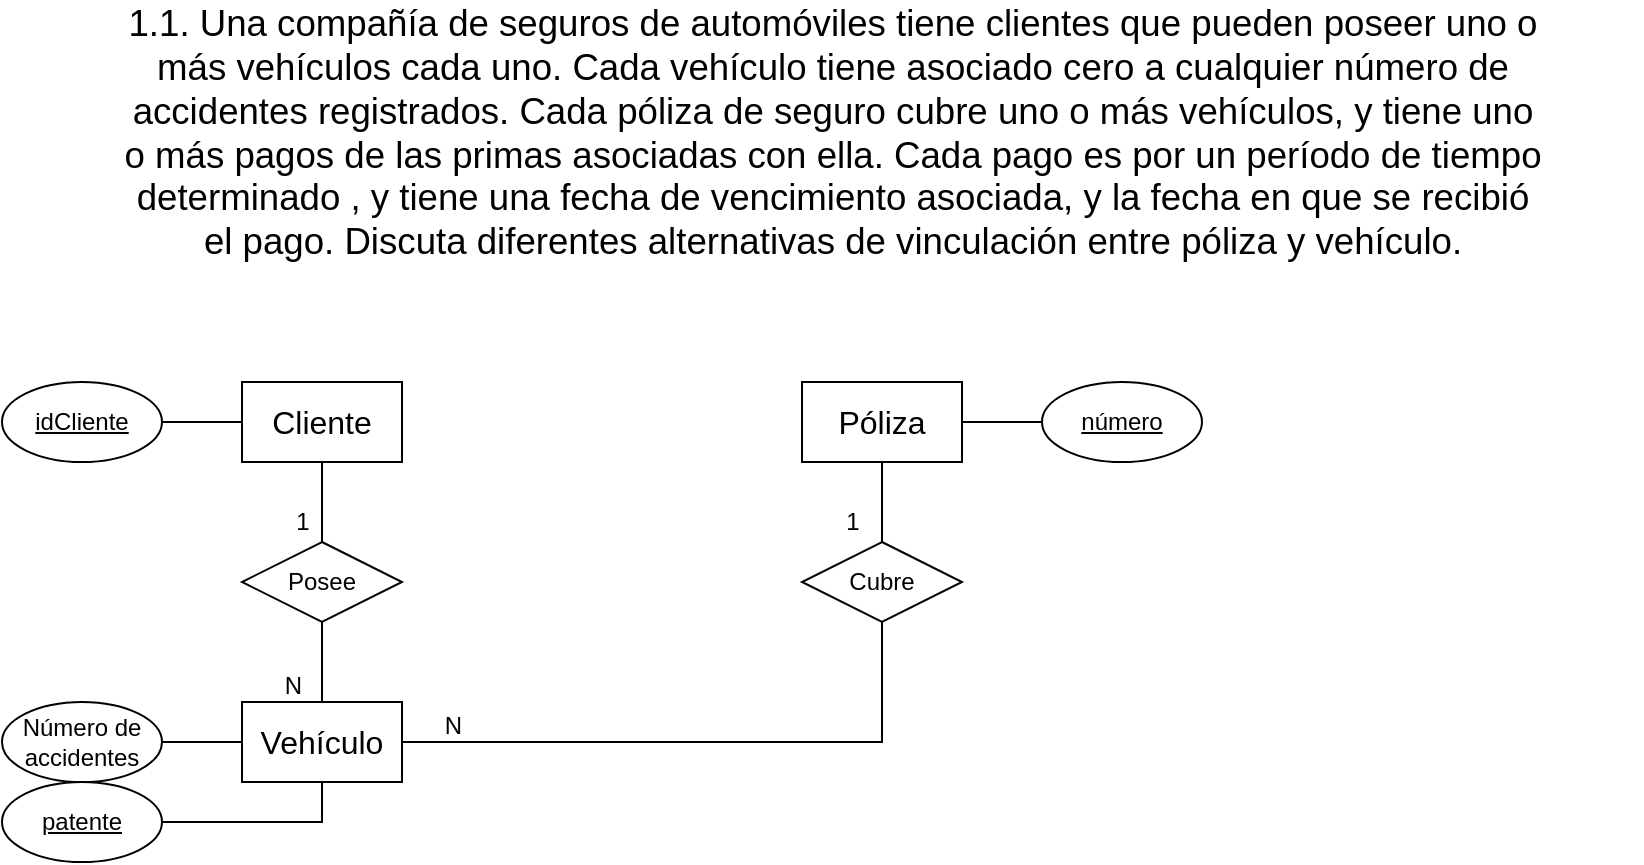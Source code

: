 <mxfile version="17.1.5" type="github">
  <diagram id="jiV9cO5r-LcXlaho8VfQ" name="Page-1">
    <mxGraphModel dx="1087" dy="534" grid="1" gridSize="10" guides="1" tooltips="1" connect="1" arrows="1" fold="1" page="1" pageScale="1" pageWidth="850" pageHeight="1100" math="0" shadow="0">
      <root>
        <mxCell id="0" />
        <mxCell id="1" parent="0" />
        <mxCell id="hWvpgfgoWBTMj0xnObXc-1" value="&lt;span style=&quot;left: 136.86px ; top: 607.363px ; font-size: 18.327px ; font-family: sans-serif ; transform: scalex(1.093)&quot; dir=&quot;ltr&quot;&gt;1.1.&lt;/span&gt;&lt;span style=&quot;left: 175.127px ; top: 607.363px ; font-size: 18.327px ; font-family: sans-serif&quot; dir=&quot;ltr&quot;&gt; &lt;/span&gt;&lt;span style=&quot;left: 185.31px ; top: 607.363px ; font-size: 18.327px ; font-family: sans-serif ; transform: scalex(1.047)&quot; dir=&quot;ltr&quot;&gt;Una compañía de seguros de automóviles tiene clientes que pueden poseer uno o&lt;/span&gt;&lt;br&gt;&lt;span style=&quot;left: 185.31px ; top: 633.92px ; font-size: 18.327px ; font-family: sans-serif ; transform: scalex(1.021)&quot; dir=&quot;ltr&quot;&gt;más vehículos cada uno.&lt;/span&gt;&lt;span style=&quot;left: 416.854px ; top: 633.92px ; font-size: 18.327px ; font-family: sans-serif&quot; dir=&quot;ltr&quot;&gt; &lt;/span&gt;&lt;span style=&quot;left: 429.207px ; top: 633.92px ; font-size: 18.327px ; font-family: sans-serif ; transform: scalex(1.037)&quot; dir=&quot;ltr&quot;&gt;Cada vehículo tiene asociado cero a cualquier número de&lt;/span&gt;&lt;br&gt;&lt;span style=&quot;left: 185.31px ; top: 660.477px ; font-size: 18.327px ; font-family: sans-serif ; transform: scalex(1.002)&quot; dir=&quot;ltr&quot;&gt;accidentes registrados. Cada póliza de seguro cubre uno o más vehículos, y tiene uno&lt;/span&gt;&lt;br&gt;&lt;span style=&quot;left: 185.31px ; top: 687.032px ; font-size: 18.327px ; font-family: sans-serif ; transform: scalex(0.994)&quot; dir=&quot;ltr&quot;&gt;o más pagos de las primas asociadas con ella. Cada pago es por un período de tiempo&lt;/span&gt;&lt;br&gt;&lt;span style=&quot;left: 185.31px ; top: 713.589px ; font-size: 18.327px ; font-family: sans-serif ; transform: scalex(0.997)&quot; dir=&quot;ltr&quot;&gt;determinado , y tiene una fecha de vencimiento asociada, y la fecha en que se recibió&lt;/span&gt;&lt;br&gt;&lt;span style=&quot;left: 185.31px ; top: 740.146px ; font-size: 18.327px ; font-family: sans-serif ; transform: scalex(1.015)&quot; dir=&quot;ltr&quot;&gt;el pago. Discuta diferentes alternativas de vinculación entre póliza y vehículo.&lt;/span&gt;" style="text;html=1;align=center;verticalAlign=middle;resizable=0;points=[];autosize=1;strokeColor=none;fillColor=none;" vertex="1" parent="1">
          <mxGeometry x="10" y="20" width="810" height="110" as="geometry" />
        </mxCell>
        <mxCell id="hWvpgfgoWBTMj0xnObXc-10" style="edgeStyle=orthogonalEdgeStyle;rounded=0;orthogonalLoop=1;jettySize=auto;html=1;entryX=0.5;entryY=0;entryDx=0;entryDy=0;endArrow=none;endFill=0;" edge="1" parent="1" source="hWvpgfgoWBTMj0xnObXc-2" target="hWvpgfgoWBTMj0xnObXc-5">
          <mxGeometry relative="1" as="geometry" />
        </mxCell>
        <mxCell id="hWvpgfgoWBTMj0xnObXc-2" value="&lt;div&gt;Cliente&lt;/div&gt;" style="whiteSpace=wrap;html=1;fontSize=16;" vertex="1" parent="1">
          <mxGeometry x="120" y="200" width="80" height="40" as="geometry" />
        </mxCell>
        <mxCell id="hWvpgfgoWBTMj0xnObXc-3" value="Vehículo" style="whiteSpace=wrap;html=1;fontSize=16;" vertex="1" parent="1">
          <mxGeometry x="120" y="360" width="80" height="40" as="geometry" />
        </mxCell>
        <mxCell id="hWvpgfgoWBTMj0xnObXc-22" style="edgeStyle=orthogonalEdgeStyle;rounded=0;orthogonalLoop=1;jettySize=auto;html=1;entryX=0.5;entryY=0;entryDx=0;entryDy=0;endArrow=none;endFill=0;" edge="1" parent="1" source="hWvpgfgoWBTMj0xnObXc-4" target="hWvpgfgoWBTMj0xnObXc-21">
          <mxGeometry relative="1" as="geometry" />
        </mxCell>
        <mxCell id="hWvpgfgoWBTMj0xnObXc-4" value="Póliza" style="whiteSpace=wrap;html=1;fontSize=16;" vertex="1" parent="1">
          <mxGeometry x="400" y="200" width="80" height="40" as="geometry" />
        </mxCell>
        <mxCell id="hWvpgfgoWBTMj0xnObXc-11" style="edgeStyle=orthogonalEdgeStyle;rounded=0;orthogonalLoop=1;jettySize=auto;html=1;entryX=0.5;entryY=0;entryDx=0;entryDy=0;endArrow=none;endFill=0;" edge="1" parent="1" source="hWvpgfgoWBTMj0xnObXc-5" target="hWvpgfgoWBTMj0xnObXc-3">
          <mxGeometry relative="1" as="geometry" />
        </mxCell>
        <mxCell id="hWvpgfgoWBTMj0xnObXc-5" value="Posee" style="shape=rhombus;perimeter=rhombusPerimeter;whiteSpace=wrap;html=1;align=center;fontSize=12;" vertex="1" parent="1">
          <mxGeometry x="120" y="280" width="80" height="40" as="geometry" />
        </mxCell>
        <mxCell id="hWvpgfgoWBTMj0xnObXc-7" style="edgeStyle=orthogonalEdgeStyle;rounded=0;orthogonalLoop=1;jettySize=auto;html=1;dashed=1;strokeColor=none;" edge="1" parent="1" source="hWvpgfgoWBTMj0xnObXc-6" target="hWvpgfgoWBTMj0xnObXc-2">
          <mxGeometry relative="1" as="geometry" />
        </mxCell>
        <mxCell id="hWvpgfgoWBTMj0xnObXc-6" value="&lt;u&gt;idCliente&lt;/u&gt;" style="ellipse;whiteSpace=wrap;html=1;align=center;fontSize=12;" vertex="1" parent="1">
          <mxGeometry y="200" width="80" height="40" as="geometry" />
        </mxCell>
        <mxCell id="hWvpgfgoWBTMj0xnObXc-9" value="" style="endArrow=none;html=1;rounded=0;exitX=1;exitY=0.5;exitDx=0;exitDy=0;" edge="1" parent="1" source="hWvpgfgoWBTMj0xnObXc-6">
          <mxGeometry width="50" height="50" relative="1" as="geometry">
            <mxPoint x="40" y="310" as="sourcePoint" />
            <mxPoint x="120" y="220" as="targetPoint" />
          </mxGeometry>
        </mxCell>
        <mxCell id="hWvpgfgoWBTMj0xnObXc-12" value="" style="endArrow=none;html=1;rounded=0;exitX=1;exitY=0.5;exitDx=0;exitDy=0;" edge="1" source="hWvpgfgoWBTMj0xnObXc-13" parent="1">
          <mxGeometry width="50" height="50" relative="1" as="geometry">
            <mxPoint x="40" y="470" as="sourcePoint" />
            <mxPoint x="120" y="380" as="targetPoint" />
          </mxGeometry>
        </mxCell>
        <mxCell id="hWvpgfgoWBTMj0xnObXc-13" value="Número de accidentes" style="ellipse;whiteSpace=wrap;html=1;align=center;fontSize=12;" vertex="1" parent="1">
          <mxGeometry y="360" width="80" height="40" as="geometry" />
        </mxCell>
        <mxCell id="hWvpgfgoWBTMj0xnObXc-14" value="1" style="text;html=1;align=center;verticalAlign=middle;resizable=0;points=[];autosize=1;strokeColor=none;fillColor=none;fontSize=12;" vertex="1" parent="1">
          <mxGeometry x="140" y="260" width="20" height="20" as="geometry" />
        </mxCell>
        <mxCell id="hWvpgfgoWBTMj0xnObXc-15" value="N" style="resizable=0;html=1;align=right;verticalAlign=bottom;fontSize=12;" connectable="0" vertex="1" parent="1">
          <mxGeometry x="1" relative="1" as="geometry">
            <mxPoint x="150" y="360" as="offset" />
          </mxGeometry>
        </mxCell>
        <mxCell id="hWvpgfgoWBTMj0xnObXc-16" value="" style="endArrow=none;html=1;rounded=0;exitX=1;exitY=0.5;exitDx=0;exitDy=0;entryX=0.5;entryY=1;entryDx=0;entryDy=0;" edge="1" source="hWvpgfgoWBTMj0xnObXc-17" parent="1" target="hWvpgfgoWBTMj0xnObXc-3">
          <mxGeometry width="50" height="50" relative="1" as="geometry">
            <mxPoint x="40" y="510" as="sourcePoint" />
            <mxPoint x="120" y="420" as="targetPoint" />
            <Array as="points">
              <mxPoint x="160" y="420" />
            </Array>
          </mxGeometry>
        </mxCell>
        <mxCell id="hWvpgfgoWBTMj0xnObXc-17" value="&lt;u&gt;patente&lt;/u&gt;" style="ellipse;whiteSpace=wrap;html=1;align=center;fontSize=12;" vertex="1" parent="1">
          <mxGeometry y="400" width="80" height="40" as="geometry" />
        </mxCell>
        <mxCell id="hWvpgfgoWBTMj0xnObXc-20" style="edgeStyle=orthogonalEdgeStyle;rounded=0;orthogonalLoop=1;jettySize=auto;html=1;endArrow=none;endFill=0;" edge="1" parent="1" source="hWvpgfgoWBTMj0xnObXc-19" target="hWvpgfgoWBTMj0xnObXc-4">
          <mxGeometry relative="1" as="geometry" />
        </mxCell>
        <mxCell id="hWvpgfgoWBTMj0xnObXc-19" value="&lt;u&gt;número&lt;/u&gt;" style="ellipse;whiteSpace=wrap;html=1;align=center;fontSize=12;" vertex="1" parent="1">
          <mxGeometry x="520" y="200" width="80" height="40" as="geometry" />
        </mxCell>
        <mxCell id="hWvpgfgoWBTMj0xnObXc-23" style="edgeStyle=orthogonalEdgeStyle;rounded=0;orthogonalLoop=1;jettySize=auto;html=1;entryX=1;entryY=0.5;entryDx=0;entryDy=0;endArrow=none;endFill=0;" edge="1" parent="1" source="hWvpgfgoWBTMj0xnObXc-21" target="hWvpgfgoWBTMj0xnObXc-3">
          <mxGeometry relative="1" as="geometry">
            <Array as="points">
              <mxPoint x="440" y="380" />
            </Array>
          </mxGeometry>
        </mxCell>
        <mxCell id="hWvpgfgoWBTMj0xnObXc-21" value="Cubre" style="shape=rhombus;perimeter=rhombusPerimeter;whiteSpace=wrap;html=1;align=center;fontSize=12;" vertex="1" parent="1">
          <mxGeometry x="400" y="280" width="80" height="40" as="geometry" />
        </mxCell>
        <mxCell id="hWvpgfgoWBTMj0xnObXc-24" value="1" style="text;html=1;align=center;verticalAlign=middle;resizable=0;points=[];autosize=1;strokeColor=none;fillColor=none;fontSize=12;" vertex="1" parent="1">
          <mxGeometry x="415" y="260" width="20" height="20" as="geometry" />
        </mxCell>
        <mxCell id="hWvpgfgoWBTMj0xnObXc-25" value="N" style="resizable=0;html=1;align=right;verticalAlign=bottom;fontSize=12;" connectable="0" vertex="1" parent="1">
          <mxGeometry x="1" relative="1" as="geometry">
            <mxPoint x="230" y="380" as="offset" />
          </mxGeometry>
        </mxCell>
      </root>
    </mxGraphModel>
  </diagram>
</mxfile>
